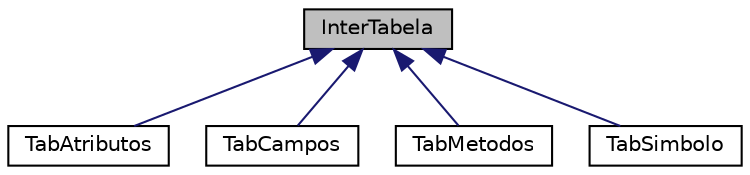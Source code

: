 digraph "InterTabela"
{
  edge [fontname="Helvetica",fontsize="10",labelfontname="Helvetica",labelfontsize="10"];
  node [fontname="Helvetica",fontsize="10",shape=record];
  Node0 [label="InterTabela",height=0.2,width=0.4,color="black", fillcolor="grey75", style="filled", fontcolor="black"];
  Node0 -> Node1 [dir="back",color="midnightblue",fontsize="10",style="solid",fontname="Helvetica"];
  Node1 [label="TabAtributos",height=0.2,width=0.4,color="black", fillcolor="white", style="filled",URL="$class_tab_atributos.html",tooltip="Tabela de atributos, sejam os do arquivo .class em si quanto os de um método. "];
  Node0 -> Node2 [dir="back",color="midnightblue",fontsize="10",style="solid",fontname="Helvetica"];
  Node2 [label="TabCampos",height=0.2,width=0.4,color="black", fillcolor="white", style="filled",URL="$class_tab_campos.html",tooltip="Tabela de campos do arquivo .class. "];
  Node0 -> Node3 [dir="back",color="midnightblue",fontsize="10",style="solid",fontname="Helvetica"];
  Node3 [label="TabMetodos",height=0.2,width=0.4,color="black", fillcolor="white", style="filled",URL="$class_tab_metodos.html",tooltip="Tabela de métodos do arquivo .class. "];
  Node0 -> Node4 [dir="back",color="midnightblue",fontsize="10",style="solid",fontname="Helvetica"];
  Node4 [label="TabSimbolo",height=0.2,width=0.4,color="black", fillcolor="white", style="filled",URL="$class_tab_simbolo.html",tooltip="Tabela de símbolos do arquivo .class. "];
}
